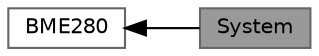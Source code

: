 digraph "System"
{
 // LATEX_PDF_SIZE
  bgcolor="transparent";
  edge [fontname=Helvetica,fontsize=10,labelfontname=Helvetica,labelfontsize=10];
  node [fontname=Helvetica,fontsize=10,shape=box,height=0.2,width=0.4];
  rankdir=LR;
  Node2 [id="Node000002",label="BME280",height=0.2,width=0.4,color="grey40", fillcolor="white", style="filled",URL="$group__bme280.html",tooltip="Product Overview and Sensor API Source Code"];
  Node1 [id="Node000001",label="System",height=0.2,width=0.4,color="gray40", fillcolor="grey60", style="filled", fontcolor="black",tooltip="API that performs system-level operations."];
  Node2->Node1 [shape=plaintext, dir="back", style="solid"];
}
